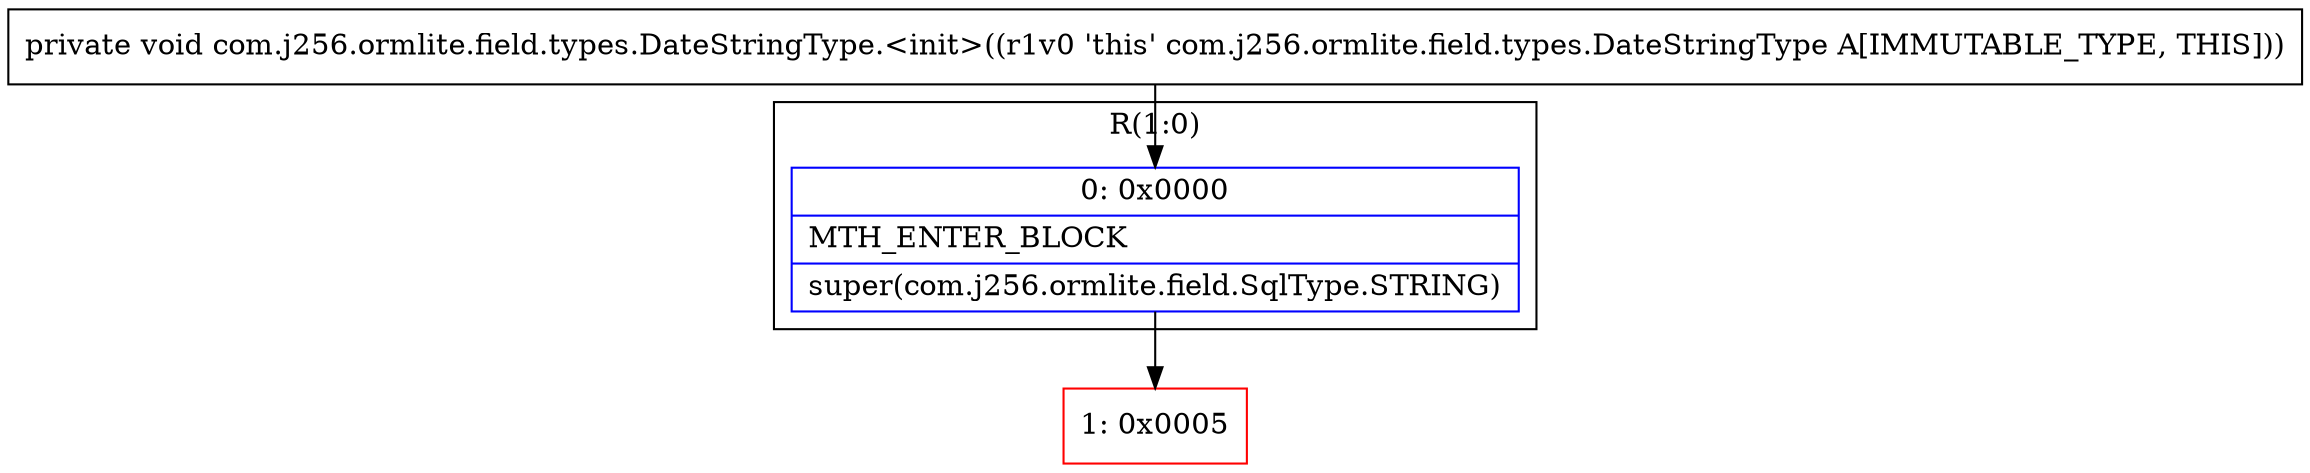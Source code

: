 digraph "CFG forcom.j256.ormlite.field.types.DateStringType.\<init\>()V" {
subgraph cluster_Region_922295303 {
label = "R(1:0)";
node [shape=record,color=blue];
Node_0 [shape=record,label="{0\:\ 0x0000|MTH_ENTER_BLOCK\l|super(com.j256.ormlite.field.SqlType.STRING)\l}"];
}
Node_1 [shape=record,color=red,label="{1\:\ 0x0005}"];
MethodNode[shape=record,label="{private void com.j256.ormlite.field.types.DateStringType.\<init\>((r1v0 'this' com.j256.ormlite.field.types.DateStringType A[IMMUTABLE_TYPE, THIS])) }"];
MethodNode -> Node_0;
Node_0 -> Node_1;
}

